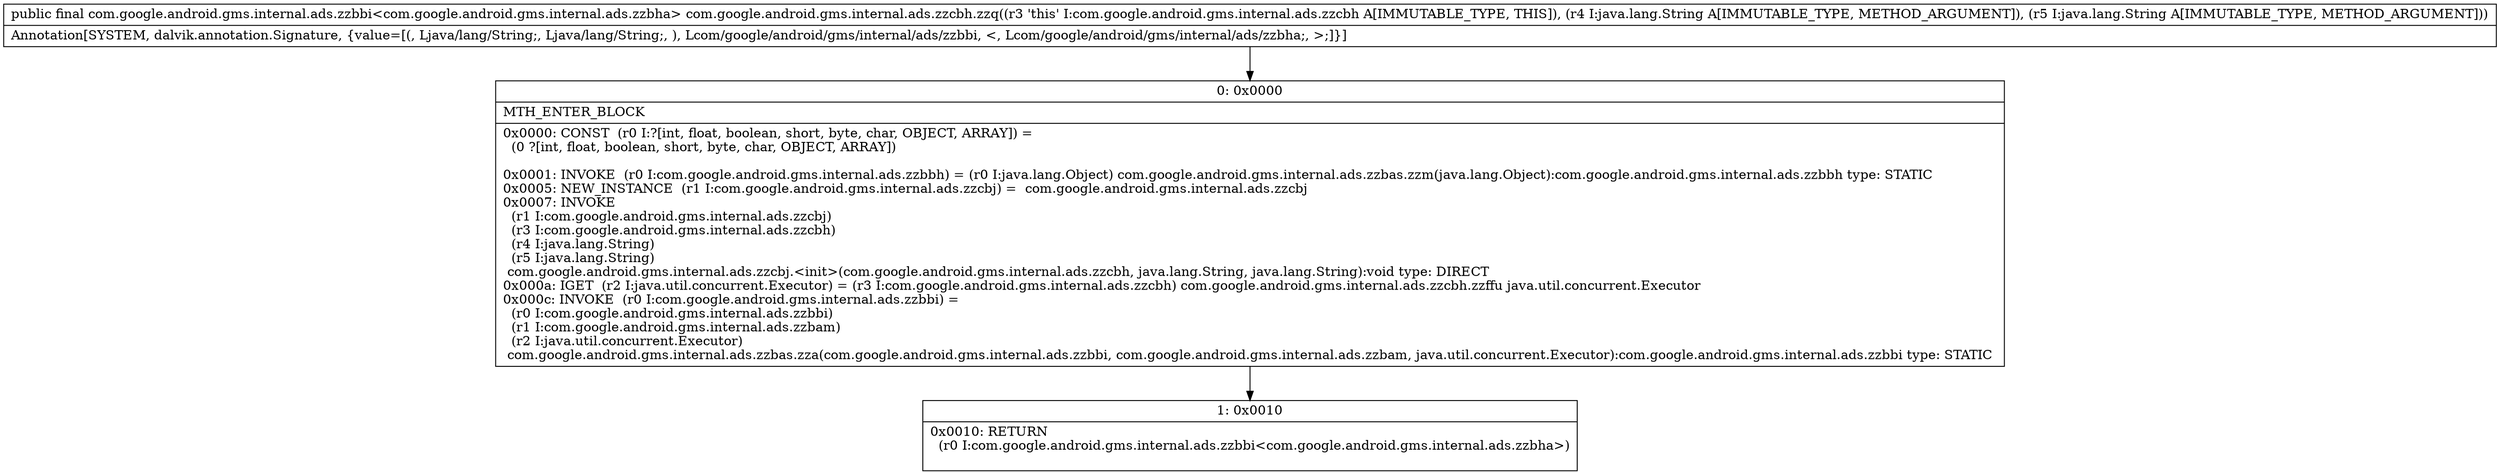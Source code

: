 digraph "CFG forcom.google.android.gms.internal.ads.zzcbh.zzq(Ljava\/lang\/String;Ljava\/lang\/String;)Lcom\/google\/android\/gms\/internal\/ads\/zzbbi;" {
Node_0 [shape=record,label="{0\:\ 0x0000|MTH_ENTER_BLOCK\l|0x0000: CONST  (r0 I:?[int, float, boolean, short, byte, char, OBJECT, ARRAY]) = \l  (0 ?[int, float, boolean, short, byte, char, OBJECT, ARRAY])\l \l0x0001: INVOKE  (r0 I:com.google.android.gms.internal.ads.zzbbh) = (r0 I:java.lang.Object) com.google.android.gms.internal.ads.zzbas.zzm(java.lang.Object):com.google.android.gms.internal.ads.zzbbh type: STATIC \l0x0005: NEW_INSTANCE  (r1 I:com.google.android.gms.internal.ads.zzcbj) =  com.google.android.gms.internal.ads.zzcbj \l0x0007: INVOKE  \l  (r1 I:com.google.android.gms.internal.ads.zzcbj)\l  (r3 I:com.google.android.gms.internal.ads.zzcbh)\l  (r4 I:java.lang.String)\l  (r5 I:java.lang.String)\l com.google.android.gms.internal.ads.zzcbj.\<init\>(com.google.android.gms.internal.ads.zzcbh, java.lang.String, java.lang.String):void type: DIRECT \l0x000a: IGET  (r2 I:java.util.concurrent.Executor) = (r3 I:com.google.android.gms.internal.ads.zzcbh) com.google.android.gms.internal.ads.zzcbh.zzffu java.util.concurrent.Executor \l0x000c: INVOKE  (r0 I:com.google.android.gms.internal.ads.zzbbi) = \l  (r0 I:com.google.android.gms.internal.ads.zzbbi)\l  (r1 I:com.google.android.gms.internal.ads.zzbam)\l  (r2 I:java.util.concurrent.Executor)\l com.google.android.gms.internal.ads.zzbas.zza(com.google.android.gms.internal.ads.zzbbi, com.google.android.gms.internal.ads.zzbam, java.util.concurrent.Executor):com.google.android.gms.internal.ads.zzbbi type: STATIC \l}"];
Node_1 [shape=record,label="{1\:\ 0x0010|0x0010: RETURN  \l  (r0 I:com.google.android.gms.internal.ads.zzbbi\<com.google.android.gms.internal.ads.zzbha\>)\l \l}"];
MethodNode[shape=record,label="{public final com.google.android.gms.internal.ads.zzbbi\<com.google.android.gms.internal.ads.zzbha\> com.google.android.gms.internal.ads.zzcbh.zzq((r3 'this' I:com.google.android.gms.internal.ads.zzcbh A[IMMUTABLE_TYPE, THIS]), (r4 I:java.lang.String A[IMMUTABLE_TYPE, METHOD_ARGUMENT]), (r5 I:java.lang.String A[IMMUTABLE_TYPE, METHOD_ARGUMENT]))  | Annotation[SYSTEM, dalvik.annotation.Signature, \{value=[(, Ljava\/lang\/String;, Ljava\/lang\/String;, ), Lcom\/google\/android\/gms\/internal\/ads\/zzbbi, \<, Lcom\/google\/android\/gms\/internal\/ads\/zzbha;, \>;]\}]\l}"];
MethodNode -> Node_0;
Node_0 -> Node_1;
}

